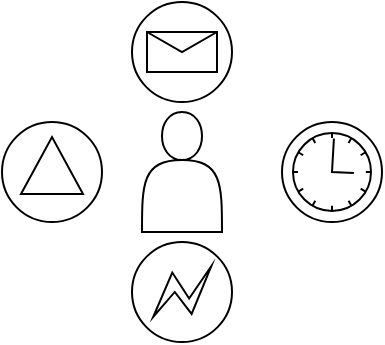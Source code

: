 <mxfile version="13.4.0" type="github">
  <diagram id="Fx8nUbxWdO37BW0sg0Y7" name="Page-1">
    <mxGraphModel dx="1422" dy="762" grid="1" gridSize="10" guides="1" tooltips="1" connect="1" arrows="1" fold="1" page="1" pageScale="1" pageWidth="850" pageHeight="1100" math="0" shadow="0">
      <root>
        <mxCell id="0" />
        <mxCell id="1" parent="0" />
        <mxCell id="DTr-cTkYa7Td4rUNicPM-2" value="" style="shape=mxgraph.bpmn.shape;html=1;verticalLabelPosition=bottom;labelBackgroundColor=#ffffff;verticalAlign=top;align=center;perimeter=ellipsePerimeter;outlineConnect=0;outline=standard;symbol=message;" vertex="1" parent="1">
          <mxGeometry x="375" y="200" width="50" height="50" as="geometry" />
        </mxCell>
        <mxCell id="DTr-cTkYa7Td4rUNicPM-3" value="" style="shape=mxgraph.bpmn.shape;html=1;verticalLabelPosition=bottom;labelBackgroundColor=#ffffff;verticalAlign=top;align=center;perimeter=ellipsePerimeter;outlineConnect=0;outline=standard;symbol=timer;" vertex="1" parent="1">
          <mxGeometry x="450" y="260" width="50" height="50" as="geometry" />
        </mxCell>
        <mxCell id="DTr-cTkYa7Td4rUNicPM-4" value="" style="shape=mxgraph.bpmn.shape;html=1;verticalLabelPosition=bottom;labelBackgroundColor=#ffffff;verticalAlign=top;align=center;perimeter=ellipsePerimeter;outlineConnect=0;outline=eventInt;symbol=error;" vertex="1" parent="1">
          <mxGeometry x="375" y="320" width="50" height="50" as="geometry" />
        </mxCell>
        <mxCell id="DTr-cTkYa7Td4rUNicPM-5" value="" style="shape=mxgraph.bpmn.shape;html=1;verticalLabelPosition=bottom;labelBackgroundColor=#ffffff;verticalAlign=top;align=center;perimeter=ellipsePerimeter;outlineConnect=0;outline=standard;symbol=signal;" vertex="1" parent="1">
          <mxGeometry x="310" y="260" width="50" height="50" as="geometry" />
        </mxCell>
        <mxCell id="DTr-cTkYa7Td4rUNicPM-6" value="" style="shape=actor;whiteSpace=wrap;html=1;" vertex="1" parent="1">
          <mxGeometry x="380" y="255" width="40" height="60" as="geometry" />
        </mxCell>
      </root>
    </mxGraphModel>
  </diagram>
</mxfile>
